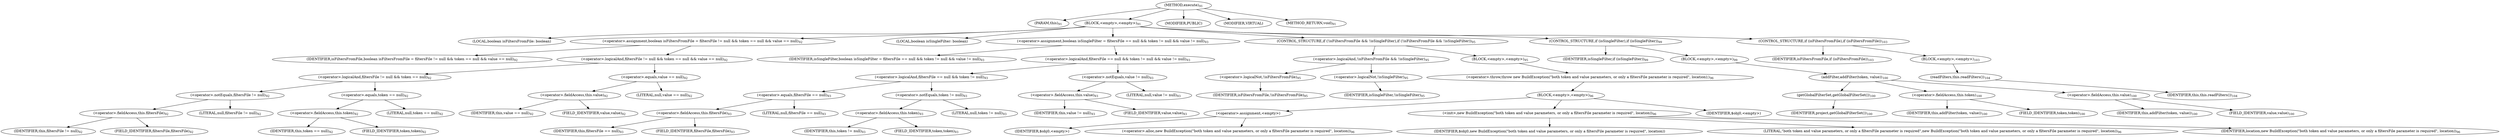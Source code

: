 digraph "execute" {  
"57" [label = <(METHOD,execute)<SUB>91</SUB>> ]
"10" [label = <(PARAM,this)<SUB>91</SUB>> ]
"58" [label = <(BLOCK,&lt;empty&gt;,&lt;empty&gt;)<SUB>91</SUB>> ]
"59" [label = <(LOCAL,boolean isFiltersFromFile: boolean)> ]
"60" [label = <(&lt;operator&gt;.assignment,boolean isFiltersFromFile = filtersFile != null &amp;&amp; token == null &amp;&amp; value == null)<SUB>92</SUB>> ]
"61" [label = <(IDENTIFIER,isFiltersFromFile,boolean isFiltersFromFile = filtersFile != null &amp;&amp; token == null &amp;&amp; value == null)<SUB>92</SUB>> ]
"62" [label = <(&lt;operator&gt;.logicalAnd,filtersFile != null &amp;&amp; token == null &amp;&amp; value == null)<SUB>92</SUB>> ]
"63" [label = <(&lt;operator&gt;.logicalAnd,filtersFile != null &amp;&amp; token == null)<SUB>92</SUB>> ]
"64" [label = <(&lt;operator&gt;.notEquals,filtersFile != null)<SUB>92</SUB>> ]
"65" [label = <(&lt;operator&gt;.fieldAccess,this.filtersFile)<SUB>92</SUB>> ]
"66" [label = <(IDENTIFIER,this,filtersFile != null)<SUB>92</SUB>> ]
"67" [label = <(FIELD_IDENTIFIER,filtersFile,filtersFile)<SUB>92</SUB>> ]
"68" [label = <(LITERAL,null,filtersFile != null)<SUB>92</SUB>> ]
"69" [label = <(&lt;operator&gt;.equals,token == null)<SUB>92</SUB>> ]
"70" [label = <(&lt;operator&gt;.fieldAccess,this.token)<SUB>92</SUB>> ]
"71" [label = <(IDENTIFIER,this,token == null)<SUB>92</SUB>> ]
"72" [label = <(FIELD_IDENTIFIER,token,token)<SUB>92</SUB>> ]
"73" [label = <(LITERAL,null,token == null)<SUB>92</SUB>> ]
"74" [label = <(&lt;operator&gt;.equals,value == null)<SUB>92</SUB>> ]
"75" [label = <(&lt;operator&gt;.fieldAccess,this.value)<SUB>92</SUB>> ]
"76" [label = <(IDENTIFIER,this,value == null)<SUB>92</SUB>> ]
"77" [label = <(FIELD_IDENTIFIER,value,value)<SUB>92</SUB>> ]
"78" [label = <(LITERAL,null,value == null)<SUB>92</SUB>> ]
"79" [label = <(LOCAL,boolean isSingleFilter: boolean)> ]
"80" [label = <(&lt;operator&gt;.assignment,boolean isSingleFilter = filtersFile == null &amp;&amp; token != null &amp;&amp; value != null)<SUB>93</SUB>> ]
"81" [label = <(IDENTIFIER,isSingleFilter,boolean isSingleFilter = filtersFile == null &amp;&amp; token != null &amp;&amp; value != null)<SUB>93</SUB>> ]
"82" [label = <(&lt;operator&gt;.logicalAnd,filtersFile == null &amp;&amp; token != null &amp;&amp; value != null)<SUB>93</SUB>> ]
"83" [label = <(&lt;operator&gt;.logicalAnd,filtersFile == null &amp;&amp; token != null)<SUB>93</SUB>> ]
"84" [label = <(&lt;operator&gt;.equals,filtersFile == null)<SUB>93</SUB>> ]
"85" [label = <(&lt;operator&gt;.fieldAccess,this.filtersFile)<SUB>93</SUB>> ]
"86" [label = <(IDENTIFIER,this,filtersFile == null)<SUB>93</SUB>> ]
"87" [label = <(FIELD_IDENTIFIER,filtersFile,filtersFile)<SUB>93</SUB>> ]
"88" [label = <(LITERAL,null,filtersFile == null)<SUB>93</SUB>> ]
"89" [label = <(&lt;operator&gt;.notEquals,token != null)<SUB>93</SUB>> ]
"90" [label = <(&lt;operator&gt;.fieldAccess,this.token)<SUB>93</SUB>> ]
"91" [label = <(IDENTIFIER,this,token != null)<SUB>93</SUB>> ]
"92" [label = <(FIELD_IDENTIFIER,token,token)<SUB>93</SUB>> ]
"93" [label = <(LITERAL,null,token != null)<SUB>93</SUB>> ]
"94" [label = <(&lt;operator&gt;.notEquals,value != null)<SUB>93</SUB>> ]
"95" [label = <(&lt;operator&gt;.fieldAccess,this.value)<SUB>93</SUB>> ]
"96" [label = <(IDENTIFIER,this,value != null)<SUB>93</SUB>> ]
"97" [label = <(FIELD_IDENTIFIER,value,value)<SUB>93</SUB>> ]
"98" [label = <(LITERAL,null,value != null)<SUB>93</SUB>> ]
"99" [label = <(CONTROL_STRUCTURE,if (!isFiltersFromFile &amp;&amp; !isSingleFilter),if (!isFiltersFromFile &amp;&amp; !isSingleFilter))<SUB>95</SUB>> ]
"100" [label = <(&lt;operator&gt;.logicalAnd,!isFiltersFromFile &amp;&amp; !isSingleFilter)<SUB>95</SUB>> ]
"101" [label = <(&lt;operator&gt;.logicalNot,!isFiltersFromFile)<SUB>95</SUB>> ]
"102" [label = <(IDENTIFIER,isFiltersFromFile,!isFiltersFromFile)<SUB>95</SUB>> ]
"103" [label = <(&lt;operator&gt;.logicalNot,!isSingleFilter)<SUB>95</SUB>> ]
"104" [label = <(IDENTIFIER,isSingleFilter,!isSingleFilter)<SUB>95</SUB>> ]
"105" [label = <(BLOCK,&lt;empty&gt;,&lt;empty&gt;)<SUB>95</SUB>> ]
"106" [label = <(&lt;operator&gt;.throw,throw new BuildException(&quot;both token and value parameters, or only a filtersFile parameter is required&quot;, location);)<SUB>96</SUB>> ]
"107" [label = <(BLOCK,&lt;empty&gt;,&lt;empty&gt;)<SUB>96</SUB>> ]
"108" [label = <(&lt;operator&gt;.assignment,&lt;empty&gt;)> ]
"109" [label = <(IDENTIFIER,$obj0,&lt;empty&gt;)> ]
"110" [label = <(&lt;operator&gt;.alloc,new BuildException(&quot;both token and value parameters, or only a filtersFile parameter is required&quot;, location))<SUB>96</SUB>> ]
"111" [label = <(&lt;init&gt;,new BuildException(&quot;both token and value parameters, or only a filtersFile parameter is required&quot;, location))<SUB>96</SUB>> ]
"112" [label = <(IDENTIFIER,$obj0,new BuildException(&quot;both token and value parameters, or only a filtersFile parameter is required&quot;, location))> ]
"113" [label = <(LITERAL,&quot;both token and value parameters, or only a filtersFile parameter is required&quot;,new BuildException(&quot;both token and value parameters, or only a filtersFile parameter is required&quot;, location))<SUB>96</SUB>> ]
"114" [label = <(IDENTIFIER,location,new BuildException(&quot;both token and value parameters, or only a filtersFile parameter is required&quot;, location))<SUB>96</SUB>> ]
"115" [label = <(IDENTIFIER,$obj0,&lt;empty&gt;)> ]
"116" [label = <(CONTROL_STRUCTURE,if (isSingleFilter),if (isSingleFilter))<SUB>99</SUB>> ]
"117" [label = <(IDENTIFIER,isSingleFilter,if (isSingleFilter))<SUB>99</SUB>> ]
"118" [label = <(BLOCK,&lt;empty&gt;,&lt;empty&gt;)<SUB>99</SUB>> ]
"119" [label = <(addFilter,addFilter(token, value))<SUB>100</SUB>> ]
"120" [label = <(getGlobalFilterSet,getGlobalFilterSet())<SUB>100</SUB>> ]
"121" [label = <(IDENTIFIER,project,getGlobalFilterSet())<SUB>100</SUB>> ]
"122" [label = <(&lt;operator&gt;.fieldAccess,this.token)<SUB>100</SUB>> ]
"123" [label = <(IDENTIFIER,this,addFilter(token, value))<SUB>100</SUB>> ]
"124" [label = <(FIELD_IDENTIFIER,token,token)<SUB>100</SUB>> ]
"125" [label = <(&lt;operator&gt;.fieldAccess,this.value)<SUB>100</SUB>> ]
"126" [label = <(IDENTIFIER,this,addFilter(token, value))<SUB>100</SUB>> ]
"127" [label = <(FIELD_IDENTIFIER,value,value)<SUB>100</SUB>> ]
"128" [label = <(CONTROL_STRUCTURE,if (isFiltersFromFile),if (isFiltersFromFile))<SUB>103</SUB>> ]
"129" [label = <(IDENTIFIER,isFiltersFromFile,if (isFiltersFromFile))<SUB>103</SUB>> ]
"130" [label = <(BLOCK,&lt;empty&gt;,&lt;empty&gt;)<SUB>103</SUB>> ]
"131" [label = <(readFilters,this.readFilters())<SUB>104</SUB>> ]
"9" [label = <(IDENTIFIER,this,this.readFilters())<SUB>104</SUB>> ]
"132" [label = <(MODIFIER,PUBLIC)> ]
"133" [label = <(MODIFIER,VIRTUAL)> ]
"134" [label = <(METHOD_RETURN,void)<SUB>91</SUB>> ]
  "57" -> "10" 
  "57" -> "58" 
  "57" -> "132" 
  "57" -> "133" 
  "57" -> "134" 
  "58" -> "59" 
  "58" -> "60" 
  "58" -> "79" 
  "58" -> "80" 
  "58" -> "99" 
  "58" -> "116" 
  "58" -> "128" 
  "60" -> "61" 
  "60" -> "62" 
  "62" -> "63" 
  "62" -> "74" 
  "63" -> "64" 
  "63" -> "69" 
  "64" -> "65" 
  "64" -> "68" 
  "65" -> "66" 
  "65" -> "67" 
  "69" -> "70" 
  "69" -> "73" 
  "70" -> "71" 
  "70" -> "72" 
  "74" -> "75" 
  "74" -> "78" 
  "75" -> "76" 
  "75" -> "77" 
  "80" -> "81" 
  "80" -> "82" 
  "82" -> "83" 
  "82" -> "94" 
  "83" -> "84" 
  "83" -> "89" 
  "84" -> "85" 
  "84" -> "88" 
  "85" -> "86" 
  "85" -> "87" 
  "89" -> "90" 
  "89" -> "93" 
  "90" -> "91" 
  "90" -> "92" 
  "94" -> "95" 
  "94" -> "98" 
  "95" -> "96" 
  "95" -> "97" 
  "99" -> "100" 
  "99" -> "105" 
  "100" -> "101" 
  "100" -> "103" 
  "101" -> "102" 
  "103" -> "104" 
  "105" -> "106" 
  "106" -> "107" 
  "107" -> "108" 
  "107" -> "111" 
  "107" -> "115" 
  "108" -> "109" 
  "108" -> "110" 
  "111" -> "112" 
  "111" -> "113" 
  "111" -> "114" 
  "116" -> "117" 
  "116" -> "118" 
  "118" -> "119" 
  "119" -> "120" 
  "119" -> "122" 
  "119" -> "125" 
  "120" -> "121" 
  "122" -> "123" 
  "122" -> "124" 
  "125" -> "126" 
  "125" -> "127" 
  "128" -> "129" 
  "128" -> "130" 
  "130" -> "131" 
  "131" -> "9" 
}
